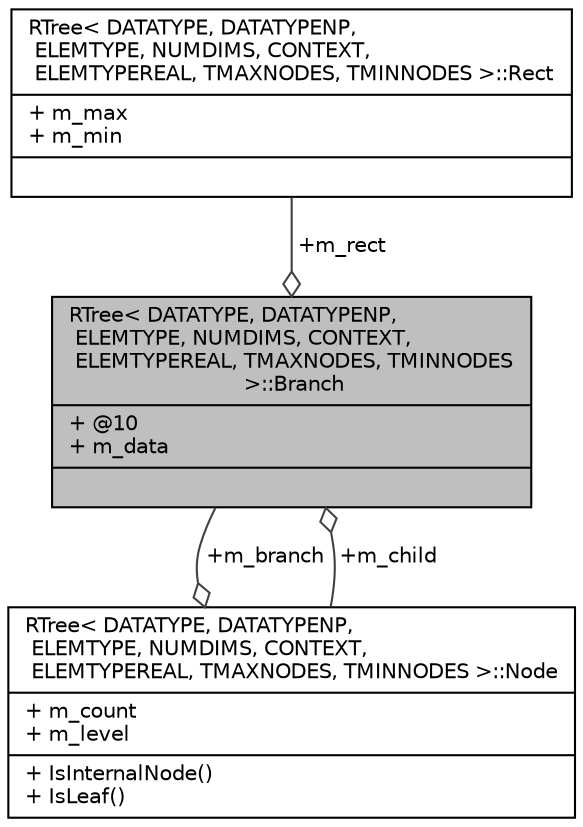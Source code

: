 digraph "RTree&lt; DATATYPE, DATATYPENP, ELEMTYPE, NUMDIMS, CONTEXT, ELEMTYPEREAL, TMAXNODES, TMINNODES &gt;::Branch"
{
  edge [fontname="Helvetica",fontsize="10",labelfontname="Helvetica",labelfontsize="10"];
  node [fontname="Helvetica",fontsize="10",shape=record];
  Node1 [label="{RTree\< DATATYPE, DATATYPENP,\l ELEMTYPE, NUMDIMS, CONTEXT,\l ELEMTYPEREAL, TMAXNODES, TMINNODES\l \>::Branch\n|+ @10\l+ m_data\l|}",height=0.2,width=0.4,color="black", fillcolor="grey75", style="filled", fontcolor="black"];
  Node2 -> Node1 [color="grey25",fontsize="10",style="solid",label=" +m_child" ,arrowhead="odiamond",fontname="Helvetica"];
  Node2 [label="{RTree\< DATATYPE, DATATYPENP,\l ELEMTYPE, NUMDIMS, CONTEXT,\l ELEMTYPEREAL, TMAXNODES, TMINNODES \>::Node\n|+ m_count\l+ m_level\l|+ IsInternalNode()\l+ IsLeaf()\l}",height=0.2,width=0.4,color="black", fillcolor="white", style="filled",URL="$d0/df5/struct_r_tree_1_1_node.html",tooltip="Node for each branch level. "];
  Node1 -> Node2 [color="grey25",fontsize="10",style="solid",label=" +m_branch" ,arrowhead="odiamond",fontname="Helvetica"];
  Node3 -> Node1 [color="grey25",fontsize="10",style="solid",label=" +m_rect" ,arrowhead="odiamond",fontname="Helvetica"];
  Node3 [label="{RTree\< DATATYPE, DATATYPENP,\l ELEMTYPE, NUMDIMS, CONTEXT,\l ELEMTYPEREAL, TMAXNODES, TMINNODES \>::Rect\n|+ m_max\l+ m_min\l|}",height=0.2,width=0.4,color="black", fillcolor="white", style="filled",URL="$d9/d0c/struct_r_tree_1_1_rect.html",tooltip="Minimal bounding rectangle (n-dimensional) "];
}
